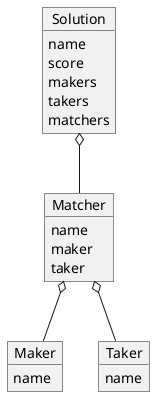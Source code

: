 @startuml
skinparam monochrome true

object Solution {
    name
    score
    makers
    takers
    matchers
}

object Matcher {
    name
    maker
    taker
}

object Maker {
    name
}

object Taker {
    name
}

Solution o-- Matcher
Matcher o-- Maker
Matcher o-- Taker

@enduml